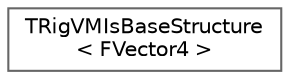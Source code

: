 digraph "Graphical Class Hierarchy"
{
 // INTERACTIVE_SVG=YES
 // LATEX_PDF_SIZE
  bgcolor="transparent";
  edge [fontname=Helvetica,fontsize=10,labelfontname=Helvetica,labelfontsize=10];
  node [fontname=Helvetica,fontsize=10,shape=box,height=0.2,width=0.4];
  rankdir="LR";
  Node0 [id="Node000000",label="TRigVMIsBaseStructure\l\< FVector4 \>",height=0.2,width=0.4,color="grey40", fillcolor="white", style="filled",URL="$d2/da2/structTRigVMIsBaseStructure_3_01FVector4_01_4.html",tooltip=" "];
}
